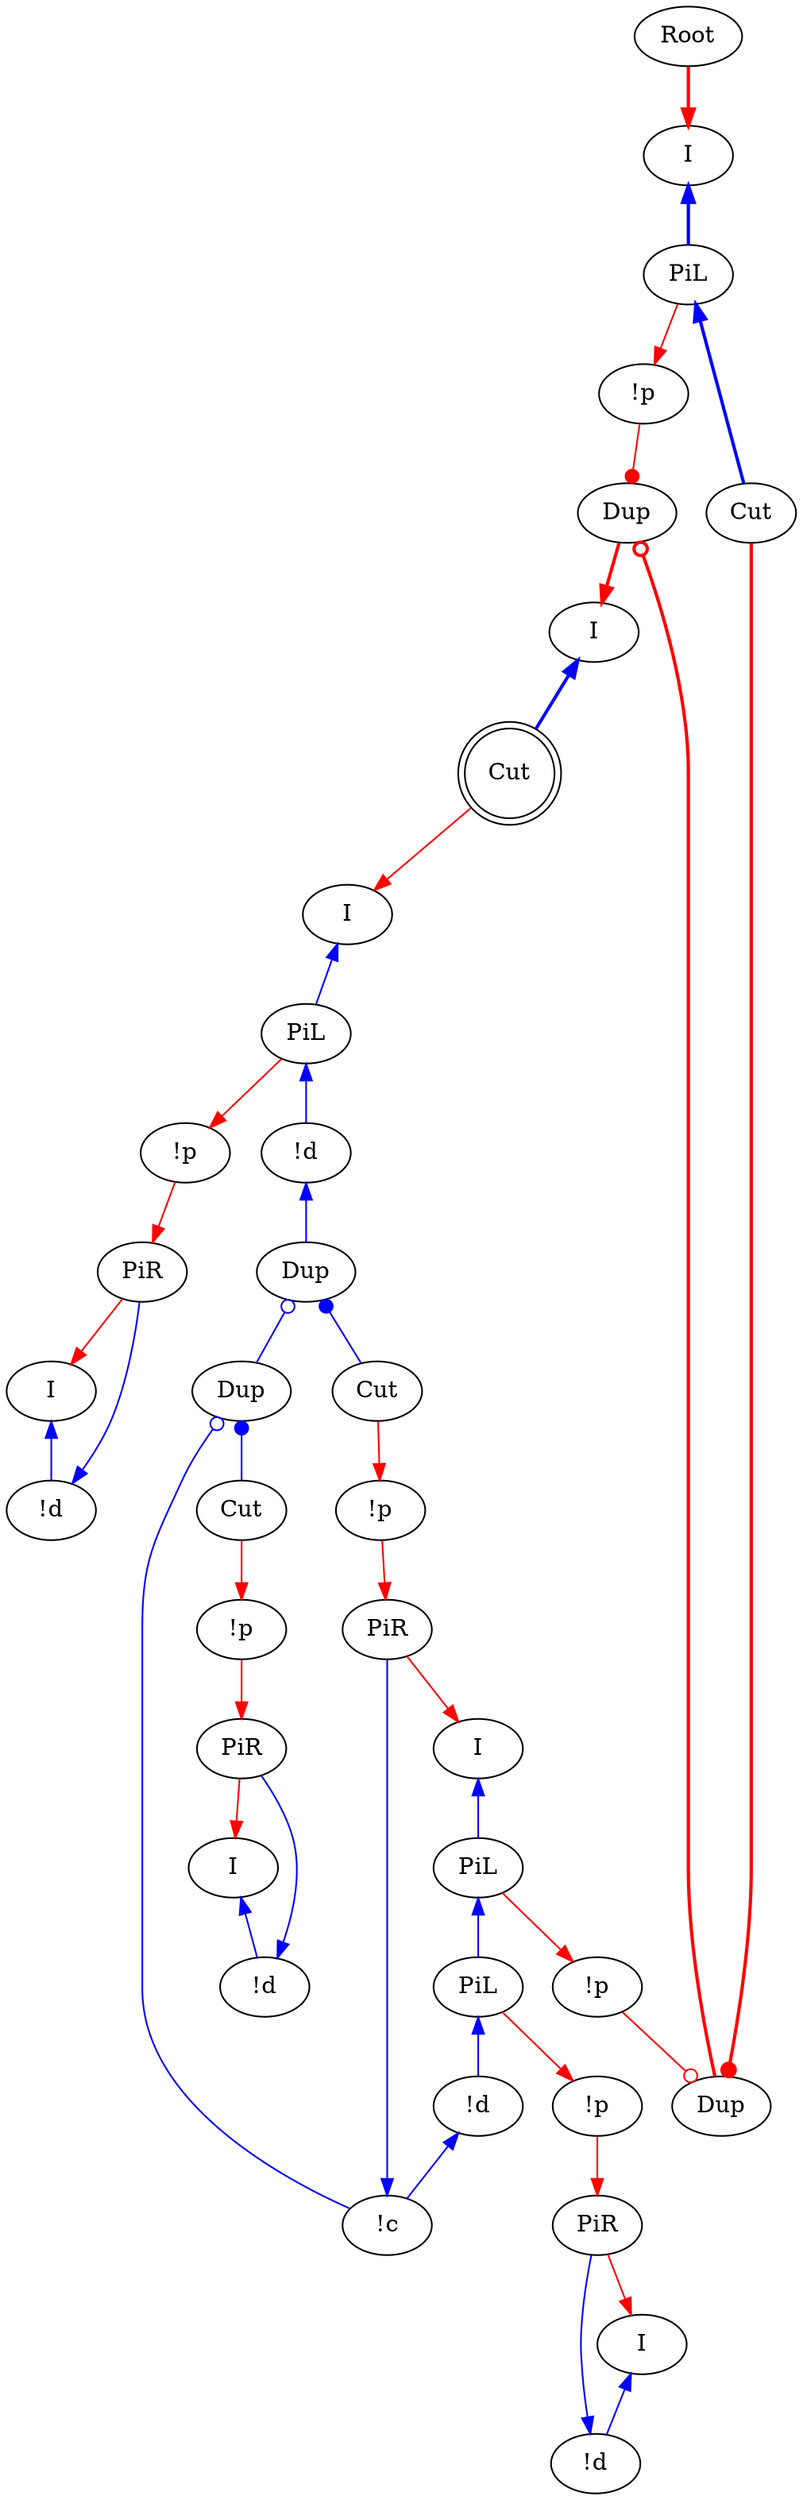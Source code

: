 digraph {
"Root0" [label="Root"]
"I0" [label="I"]
"PiL0" [label="PiL"]
"I1" [label="I"]
"I2" [label="I"]
"!p0" [label="!p"]
"Cut0" [label="Cut"]
"PiR0" [label="PiR"]
"!c0" [label="!c"]
"!d0" [label="!d"]
"PiL1" [label="PiL"]
"PiL2" [label="PiL"]
"I3" [label="I"]
"!p1" [label="!p"]
"!p2" [label="!p"]
"Cut1" [label="Cut"]
"PiR1" [label="PiR"]
"PiR2" [label="PiR"]
"!d1" [label="!d"]
"I4" [label="I"]
"!d2" [label="!d"]
"I5" [label="I"]
"!p3" [label="!p"]
"PiR3" [label="PiR"]
"!d3" [label="!d"]
"I6" [label="I"]
"PiL3" [label="PiL"]
"!p4" [label="!p"]
"Dup2_0" [label="Dup"]
"Dup2_1" [label="Dup"]
"!p5" [label="!p"]
"Dup3_0" [label="Dup"]
"Dup3_1" [label="Dup"]
"Cut2" [label="Cut"]
"Cut3" [label="Cut",shape=doublecircle]
"!d4" [label="!d"]
"Cut3" -> "I1"[color=red,tooltip="e11"]
"!d4" -> "Dup2_0"[color=blue,tooltip="e15",dir=back]
"PiL0" -> "!d4"[color=blue,tooltip="e17",dir=back]
"I1" -> "PiL0"[color=blue,tooltip="e19",dir=back]
"PiL0" -> "!p1"[color=red,tooltip="e21"]
"Dup2_0" -> "Cut0"[color=blue,tooltip="e23",arrowtail=dot,dir=back]
"Dup2_0" -> "Dup3_0"[color=blue,tooltip="e25",arrowtail=odot,dir=back]
"I2" -> "PiL3"[color=blue,tooltip="e32",penwidth=2,dir=back]
"PiL3" -> "!p4"[color=red,tooltip="e34"]
"Cut0" -> "!p0"[color=red,tooltip="e37"]
"!p0" -> "PiR0"[color=red,tooltip="e39"]
"!c0" -> "PiR0"[color=blue,tooltip="e41",dir=back]
"PiR0" -> "I3"[color=red,tooltip="e43"]
"Dup3_0" -> "Cut1"[color=blue,tooltip="e45",arrowtail=dot,dir=back]
"!d0" -> "!c0"[color=blue,tooltip="e46",dir=back]
"Dup3_0" -> "!c0"[color=blue,tooltip="e47",arrowtail=odot,dir=back]
"PiL1" -> "!d0"[color=blue,tooltip="e49",dir=back]
"PiL2" -> "PiL1"[color=blue,tooltip="e51",dir=back]
"PiL1" -> "!p3"[color=red,tooltip="e53"]
"I3" -> "PiL2"[color=blue,tooltip="e55",dir=back]
"PiL2" -> "!p5"[color=red,tooltip="e57"]
"!p1" -> "PiR1"[color=red,tooltip="e59"]
"Cut1" -> "!p2"[color=red,tooltip="e63"]
"!p2" -> "PiR2"[color=red,tooltip="e65"]
"!d1" -> "PiR1"[color=blue,tooltip="e67",dir=back]
"PiR1" -> "I4"[color=red,tooltip="e69"]
"!d2" -> "PiR2"[color=blue,tooltip="e75",dir=back]
"PiR2" -> "I5"[color=red,tooltip="e77"]
"I4" -> "!d1"[color=blue,tooltip="e79",dir=back]
"I5" -> "!d2"[color=blue,tooltip="e83",dir=back]
"!p3" -> "PiR3"[color=red,tooltip="e85"]
"!d3" -> "PiR3"[color=blue,tooltip="e87",dir=back]
"PiR3" -> "I6"[color=red,tooltip="e89"]
"PiL3" -> "Cut2"[color=blue,tooltip="e90",penwidth=2,dir=back]
"I6" -> "!d3"[color=blue,tooltip="e91",dir=back]
"!p4" -> "Dup2_1"[color=red,tooltip="e92",arrowhead=dot]
"Dup3_1" -> "Dup2_1"[color=red,tooltip="e93",arrowhead=odot,penwidth=2]
"Cut2" -> "Dup3_1"[color=red,tooltip="e94",arrowhead=dot,penwidth=2]
"!p5" -> "Dup3_1"[color=red,tooltip="e95",arrowhead=odot]
"Root0" -> "I2"[color=red,tooltip="rettop",penwidth=2]
"I0" -> "Cut3"[color=blue,tooltip="yl2",penwidth=2,dir=back]
"Dup2_1" -> "I0"[color=red,tooltip="yli",penwidth=2]
}
